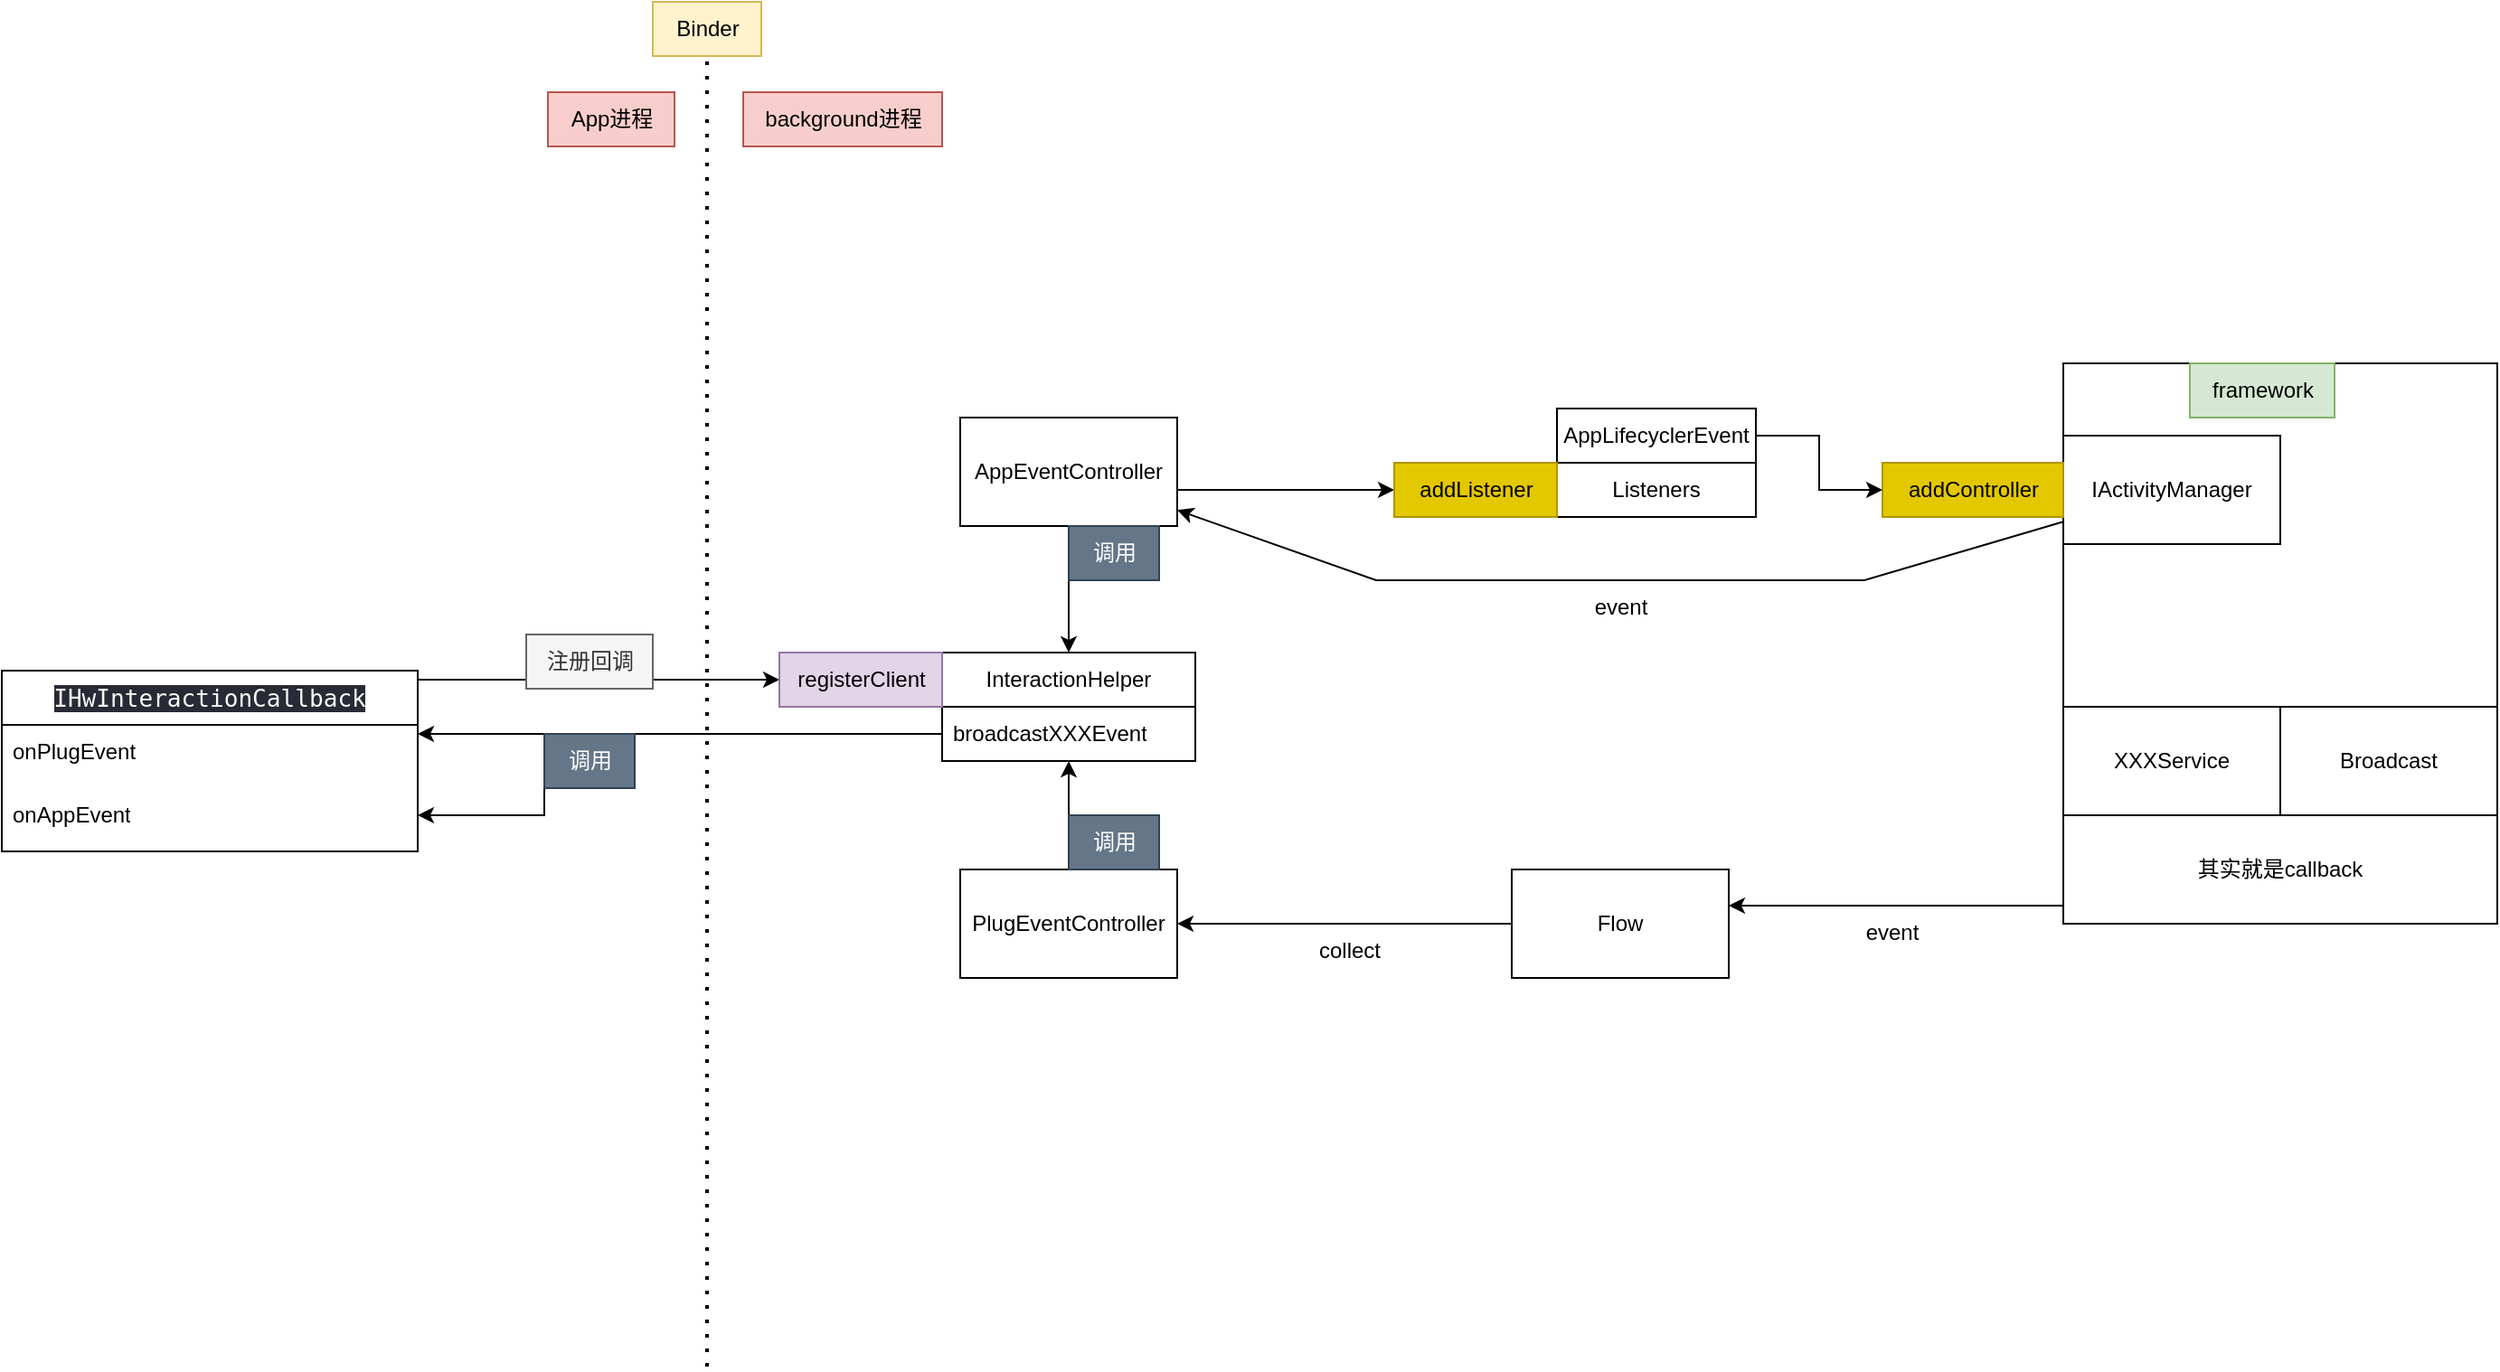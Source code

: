 <mxfile version="22.1.3" type="github">
  <diagram name="第 1 页" id="lvjemA2xEv6mycSAy2Vi">
    <mxGraphModel dx="2261" dy="738" grid="1" gridSize="10" guides="1" tooltips="1" connect="1" arrows="1" fold="1" page="1" pageScale="1" pageWidth="827" pageHeight="1169" math="0" shadow="0">
      <root>
        <mxCell id="0" />
        <mxCell id="1" parent="0" />
        <mxCell id="lztWq5X_nUzuxm9hb4JQ-7" value="" style="whiteSpace=wrap;html=1;aspect=fixed;" vertex="1" parent="1">
          <mxGeometry x="390" y="500" width="240" height="240" as="geometry" />
        </mxCell>
        <mxCell id="lztWq5X_nUzuxm9hb4JQ-8" value="framework" style="text;html=1;align=center;verticalAlign=middle;resizable=0;points=[];autosize=1;strokeColor=#82b366;fillColor=#d5e8d4;" vertex="1" parent="1">
          <mxGeometry x="460" y="500" width="80" height="30" as="geometry" />
        </mxCell>
        <mxCell id="lztWq5X_nUzuxm9hb4JQ-9" value="IActivityManager" style="rounded=0;whiteSpace=wrap;html=1;" vertex="1" parent="1">
          <mxGeometry x="390" y="540" width="120" height="60" as="geometry" />
        </mxCell>
        <mxCell id="lztWq5X_nUzuxm9hb4JQ-10" value="addController" style="text;html=1;align=center;verticalAlign=middle;resizable=0;points=[];autosize=1;strokeColor=#B09500;fillColor=#e3c800;fontColor=#000000;" vertex="1" parent="1">
          <mxGeometry x="290" y="555" width="100" height="30" as="geometry" />
        </mxCell>
        <mxCell id="lztWq5X_nUzuxm9hb4JQ-13" style="edgeStyle=orthogonalEdgeStyle;rounded=0;orthogonalLoop=1;jettySize=auto;html=1;" edge="1" parent="1" source="lztWq5X_nUzuxm9hb4JQ-11" target="lztWq5X_nUzuxm9hb4JQ-10">
          <mxGeometry relative="1" as="geometry">
            <Array as="points">
              <mxPoint x="255" y="540" />
              <mxPoint x="255" y="570" />
            </Array>
          </mxGeometry>
        </mxCell>
        <mxCell id="lztWq5X_nUzuxm9hb4JQ-11" value="AppLifecyclerEvent" style="rounded=0;whiteSpace=wrap;html=1;" vertex="1" parent="1">
          <mxGeometry x="110" y="525" width="110" height="30" as="geometry" />
        </mxCell>
        <mxCell id="lztWq5X_nUzuxm9hb4JQ-12" value="Listeners" style="whiteSpace=wrap;html=1;" vertex="1" parent="1">
          <mxGeometry x="110" y="555" width="110" height="30" as="geometry" />
        </mxCell>
        <mxCell id="lztWq5X_nUzuxm9hb4JQ-17" style="edgeStyle=orthogonalEdgeStyle;rounded=0;orthogonalLoop=1;jettySize=auto;html=1;" edge="1" parent="1" source="lztWq5X_nUzuxm9hb4JQ-14" target="lztWq5X_nUzuxm9hb4JQ-16">
          <mxGeometry relative="1" as="geometry">
            <Array as="points">
              <mxPoint x="-60" y="570" />
              <mxPoint x="-60" y="570" />
            </Array>
          </mxGeometry>
        </mxCell>
        <mxCell id="lztWq5X_nUzuxm9hb4JQ-22" style="edgeStyle=orthogonalEdgeStyle;rounded=0;orthogonalLoop=1;jettySize=auto;html=1;" edge="1" parent="1" source="lztWq5X_nUzuxm9hb4JQ-14" target="lztWq5X_nUzuxm9hb4JQ-18">
          <mxGeometry relative="1" as="geometry" />
        </mxCell>
        <mxCell id="lztWq5X_nUzuxm9hb4JQ-14" value="AppEventController" style="rounded=0;whiteSpace=wrap;html=1;" vertex="1" parent="1">
          <mxGeometry x="-220" y="530" width="120" height="60" as="geometry" />
        </mxCell>
        <mxCell id="lztWq5X_nUzuxm9hb4JQ-16" value="addListener" style="text;html=1;align=center;verticalAlign=middle;resizable=0;points=[];autosize=1;strokeColor=#B09500;fillColor=#e3c800;fontColor=#000000;" vertex="1" parent="1">
          <mxGeometry x="20" y="555" width="90" height="30" as="geometry" />
        </mxCell>
        <mxCell id="lztWq5X_nUzuxm9hb4JQ-18" value="InteractionHelper" style="swimlane;fontStyle=0;childLayout=stackLayout;horizontal=1;startSize=30;horizontalStack=0;resizeParent=1;resizeParentMax=0;resizeLast=0;collapsible=1;marginBottom=0;whiteSpace=wrap;html=1;" vertex="1" parent="1">
          <mxGeometry x="-230" y="660" width="140" height="60" as="geometry" />
        </mxCell>
        <mxCell id="lztWq5X_nUzuxm9hb4JQ-19" value="broadcastXXXEvent" style="text;strokeColor=none;fillColor=none;align=left;verticalAlign=middle;spacingLeft=4;spacingRight=4;overflow=hidden;points=[[0,0.5],[1,0.5]];portConstraint=eastwest;rotatable=0;whiteSpace=wrap;html=1;" vertex="1" parent="lztWq5X_nUzuxm9hb4JQ-18">
          <mxGeometry y="30" width="140" height="30" as="geometry" />
        </mxCell>
        <mxCell id="lztWq5X_nUzuxm9hb4JQ-23" value="调用" style="text;html=1;align=center;verticalAlign=middle;resizable=0;points=[];autosize=1;strokeColor=#314354;fillColor=#647687;fontColor=#ffffff;" vertex="1" parent="1">
          <mxGeometry x="-160" y="590" width="50" height="30" as="geometry" />
        </mxCell>
        <mxCell id="lztWq5X_nUzuxm9hb4JQ-39" style="edgeStyle=orthogonalEdgeStyle;rounded=0;orthogonalLoop=1;jettySize=auto;html=1;" edge="1" parent="1" source="lztWq5X_nUzuxm9hb4JQ-25" target="lztWq5X_nUzuxm9hb4JQ-19">
          <mxGeometry relative="1" as="geometry">
            <Array as="points">
              <mxPoint x="-160" y="720" />
              <mxPoint x="-160" y="720" />
            </Array>
          </mxGeometry>
        </mxCell>
        <mxCell id="lztWq5X_nUzuxm9hb4JQ-25" value="PlugEventController" style="rounded=0;whiteSpace=wrap;html=1;" vertex="1" parent="1">
          <mxGeometry x="-220" y="780" width="120" height="60" as="geometry" />
        </mxCell>
        <mxCell id="lztWq5X_nUzuxm9hb4JQ-32" value="XXXService" style="rounded=0;whiteSpace=wrap;html=1;" vertex="1" parent="1">
          <mxGeometry x="390" y="690" width="120" height="60" as="geometry" />
        </mxCell>
        <mxCell id="lztWq5X_nUzuxm9hb4JQ-33" value="Broadcast" style="rounded=0;whiteSpace=wrap;html=1;" vertex="1" parent="1">
          <mxGeometry x="510" y="690" width="120" height="60" as="geometry" />
        </mxCell>
        <mxCell id="lztWq5X_nUzuxm9hb4JQ-38" style="edgeStyle=orthogonalEdgeStyle;rounded=0;orthogonalLoop=1;jettySize=auto;html=1;" edge="1" parent="1" source="lztWq5X_nUzuxm9hb4JQ-37" target="lztWq5X_nUzuxm9hb4JQ-52">
          <mxGeometry relative="1" as="geometry">
            <mxPoint x="230" y="790" as="targetPoint" />
            <Array as="points">
              <mxPoint x="300" y="800" />
              <mxPoint x="300" y="800" />
            </Array>
          </mxGeometry>
        </mxCell>
        <mxCell id="lztWq5X_nUzuxm9hb4JQ-37" value="其实就是callback" style="rounded=0;whiteSpace=wrap;html=1;" vertex="1" parent="1">
          <mxGeometry x="390" y="750" width="240" height="60" as="geometry" />
        </mxCell>
        <mxCell id="lztWq5X_nUzuxm9hb4JQ-40" value="调用" style="text;html=1;align=center;verticalAlign=middle;resizable=0;points=[];autosize=1;strokeColor=#314354;fillColor=#647687;fontColor=#ffffff;" vertex="1" parent="1">
          <mxGeometry x="-160" y="750" width="50" height="30" as="geometry" />
        </mxCell>
        <mxCell id="lztWq5X_nUzuxm9hb4JQ-62" style="edgeStyle=orthogonalEdgeStyle;rounded=0;orthogonalLoop=1;jettySize=auto;html=1;" edge="1" parent="1" source="lztWq5X_nUzuxm9hb4JQ-42" target="lztWq5X_nUzuxm9hb4JQ-61">
          <mxGeometry relative="1" as="geometry">
            <Array as="points">
              <mxPoint x="-460" y="675" />
              <mxPoint x="-460" y="675" />
            </Array>
          </mxGeometry>
        </mxCell>
        <mxCell id="lztWq5X_nUzuxm9hb4JQ-42" value="&lt;div style=&quot;background-color:#282a36;color:#f8f8f2;font-family:&#39;JetBrains Mono&#39;,monospace;font-size:9.8pt;&quot;&gt;&lt;pre&gt;IHwInteractionCallback&lt;/pre&gt;&lt;/div&gt;" style="swimlane;fontStyle=0;childLayout=stackLayout;horizontal=1;startSize=30;horizontalStack=0;resizeParent=1;resizeParentMax=0;resizeLast=0;collapsible=1;marginBottom=0;whiteSpace=wrap;html=1;" vertex="1" parent="1">
          <mxGeometry x="-750" y="670" width="230" height="100" as="geometry" />
        </mxCell>
        <mxCell id="lztWq5X_nUzuxm9hb4JQ-43" value="onPlugEvent" style="text;strokeColor=none;fillColor=none;align=left;verticalAlign=middle;spacingLeft=4;spacingRight=4;overflow=hidden;points=[[0,0.5],[1,0.5]];portConstraint=eastwest;rotatable=0;whiteSpace=wrap;html=1;" vertex="1" parent="lztWq5X_nUzuxm9hb4JQ-42">
          <mxGeometry y="30" width="230" height="30" as="geometry" />
        </mxCell>
        <mxCell id="lztWq5X_nUzuxm9hb4JQ-45" value="onAppEvent" style="text;strokeColor=none;fillColor=none;align=left;verticalAlign=middle;spacingLeft=4;spacingRight=4;overflow=hidden;points=[[0,0.5],[1,0.5]];portConstraint=eastwest;rotatable=0;whiteSpace=wrap;html=1;" vertex="1" parent="lztWq5X_nUzuxm9hb4JQ-42">
          <mxGeometry y="60" width="230" height="40" as="geometry" />
        </mxCell>
        <mxCell id="lztWq5X_nUzuxm9hb4JQ-46" value="" style="endArrow=classic;html=1;rounded=0;" edge="1" parent="1" source="lztWq5X_nUzuxm9hb4JQ-9" target="lztWq5X_nUzuxm9hb4JQ-14">
          <mxGeometry width="50" height="50" relative="1" as="geometry">
            <mxPoint x="180" y="720" as="sourcePoint" />
            <mxPoint x="230" y="670" as="targetPoint" />
            <Array as="points">
              <mxPoint x="280" y="620" />
              <mxPoint x="150" y="620" />
              <mxPoint x="10" y="620" />
            </Array>
          </mxGeometry>
        </mxCell>
        <mxCell id="lztWq5X_nUzuxm9hb4JQ-47" value="event" style="text;html=1;align=center;verticalAlign=middle;resizable=0;points=[];autosize=1;strokeColor=none;fillColor=none;" vertex="1" parent="1">
          <mxGeometry x="120" y="620" width="50" height="30" as="geometry" />
        </mxCell>
        <mxCell id="lztWq5X_nUzuxm9hb4JQ-48" value="event" style="text;html=1;align=center;verticalAlign=middle;resizable=0;points=[];autosize=1;strokeColor=none;fillColor=none;" vertex="1" parent="1">
          <mxGeometry x="270" y="800" width="50" height="30" as="geometry" />
        </mxCell>
        <mxCell id="lztWq5X_nUzuxm9hb4JQ-49" style="edgeStyle=orthogonalEdgeStyle;rounded=0;orthogonalLoop=1;jettySize=auto;html=1;" edge="1" parent="1" source="lztWq5X_nUzuxm9hb4JQ-19" target="lztWq5X_nUzuxm9hb4JQ-42">
          <mxGeometry relative="1" as="geometry">
            <Array as="points">
              <mxPoint x="-390" y="705" />
              <mxPoint x="-390" y="705" />
            </Array>
          </mxGeometry>
        </mxCell>
        <mxCell id="lztWq5X_nUzuxm9hb4JQ-50" style="edgeStyle=orthogonalEdgeStyle;rounded=0;orthogonalLoop=1;jettySize=auto;html=1;" edge="1" parent="1" source="lztWq5X_nUzuxm9hb4JQ-19" target="lztWq5X_nUzuxm9hb4JQ-45">
          <mxGeometry relative="1" as="geometry">
            <Array as="points">
              <mxPoint x="-450" y="705" />
              <mxPoint x="-450" y="750" />
            </Array>
          </mxGeometry>
        </mxCell>
        <mxCell id="lztWq5X_nUzuxm9hb4JQ-51" value="调用" style="text;html=1;align=center;verticalAlign=middle;resizable=0;points=[];autosize=1;strokeColor=#314354;fillColor=#647687;fontColor=#ffffff;" vertex="1" parent="1">
          <mxGeometry x="-450" y="705" width="50" height="30" as="geometry" />
        </mxCell>
        <mxCell id="lztWq5X_nUzuxm9hb4JQ-54" style="edgeStyle=orthogonalEdgeStyle;rounded=0;orthogonalLoop=1;jettySize=auto;html=1;exitX=0;exitY=0.5;exitDx=0;exitDy=0;" edge="1" parent="1" source="lztWq5X_nUzuxm9hb4JQ-52" target="lztWq5X_nUzuxm9hb4JQ-25">
          <mxGeometry relative="1" as="geometry" />
        </mxCell>
        <mxCell id="lztWq5X_nUzuxm9hb4JQ-52" value="Flow" style="rounded=0;whiteSpace=wrap;html=1;" vertex="1" parent="1">
          <mxGeometry x="85" y="780" width="120" height="60" as="geometry" />
        </mxCell>
        <mxCell id="lztWq5X_nUzuxm9hb4JQ-55" value="collect" style="text;html=1;align=center;verticalAlign=middle;resizable=0;points=[];autosize=1;strokeColor=none;fillColor=none;" vertex="1" parent="1">
          <mxGeometry x="-35" y="810" width="60" height="30" as="geometry" />
        </mxCell>
        <mxCell id="lztWq5X_nUzuxm9hb4JQ-56" value="" style="endArrow=none;dashed=1;html=1;dashPattern=1 3;strokeWidth=2;rounded=0;" edge="1" parent="1">
          <mxGeometry width="50" height="50" relative="1" as="geometry">
            <mxPoint x="-360" y="1055" as="sourcePoint" />
            <mxPoint x="-360" y="325" as="targetPoint" />
          </mxGeometry>
        </mxCell>
        <mxCell id="lztWq5X_nUzuxm9hb4JQ-57" value="Binder" style="text;html=1;align=center;verticalAlign=middle;resizable=0;points=[];autosize=1;strokeColor=#d6b656;fillColor=#fff2cc;" vertex="1" parent="1">
          <mxGeometry x="-390" y="300" width="60" height="30" as="geometry" />
        </mxCell>
        <mxCell id="lztWq5X_nUzuxm9hb4JQ-59" value="background进程" style="text;html=1;align=center;verticalAlign=middle;resizable=0;points=[];autosize=1;strokeColor=#b85450;fillColor=#f8cecc;" vertex="1" parent="1">
          <mxGeometry x="-340" y="350" width="110" height="30" as="geometry" />
        </mxCell>
        <mxCell id="lztWq5X_nUzuxm9hb4JQ-60" value="App进程" style="text;html=1;align=center;verticalAlign=middle;resizable=0;points=[];autosize=1;strokeColor=#b85450;fillColor=#f8cecc;" vertex="1" parent="1">
          <mxGeometry x="-448" y="350" width="70" height="30" as="geometry" />
        </mxCell>
        <mxCell id="lztWq5X_nUzuxm9hb4JQ-61" value="registerClient" style="text;html=1;align=center;verticalAlign=middle;resizable=0;points=[];autosize=1;strokeColor=#9673a6;fillColor=#e1d5e7;" vertex="1" parent="1">
          <mxGeometry x="-320" y="660" width="90" height="30" as="geometry" />
        </mxCell>
        <mxCell id="lztWq5X_nUzuxm9hb4JQ-63" value="注册回调" style="text;html=1;align=center;verticalAlign=middle;resizable=0;points=[];autosize=1;strokeColor=#666666;fillColor=#f5f5f5;fontColor=#333333;" vertex="1" parent="1">
          <mxGeometry x="-460" y="650" width="70" height="30" as="geometry" />
        </mxCell>
      </root>
    </mxGraphModel>
  </diagram>
</mxfile>
